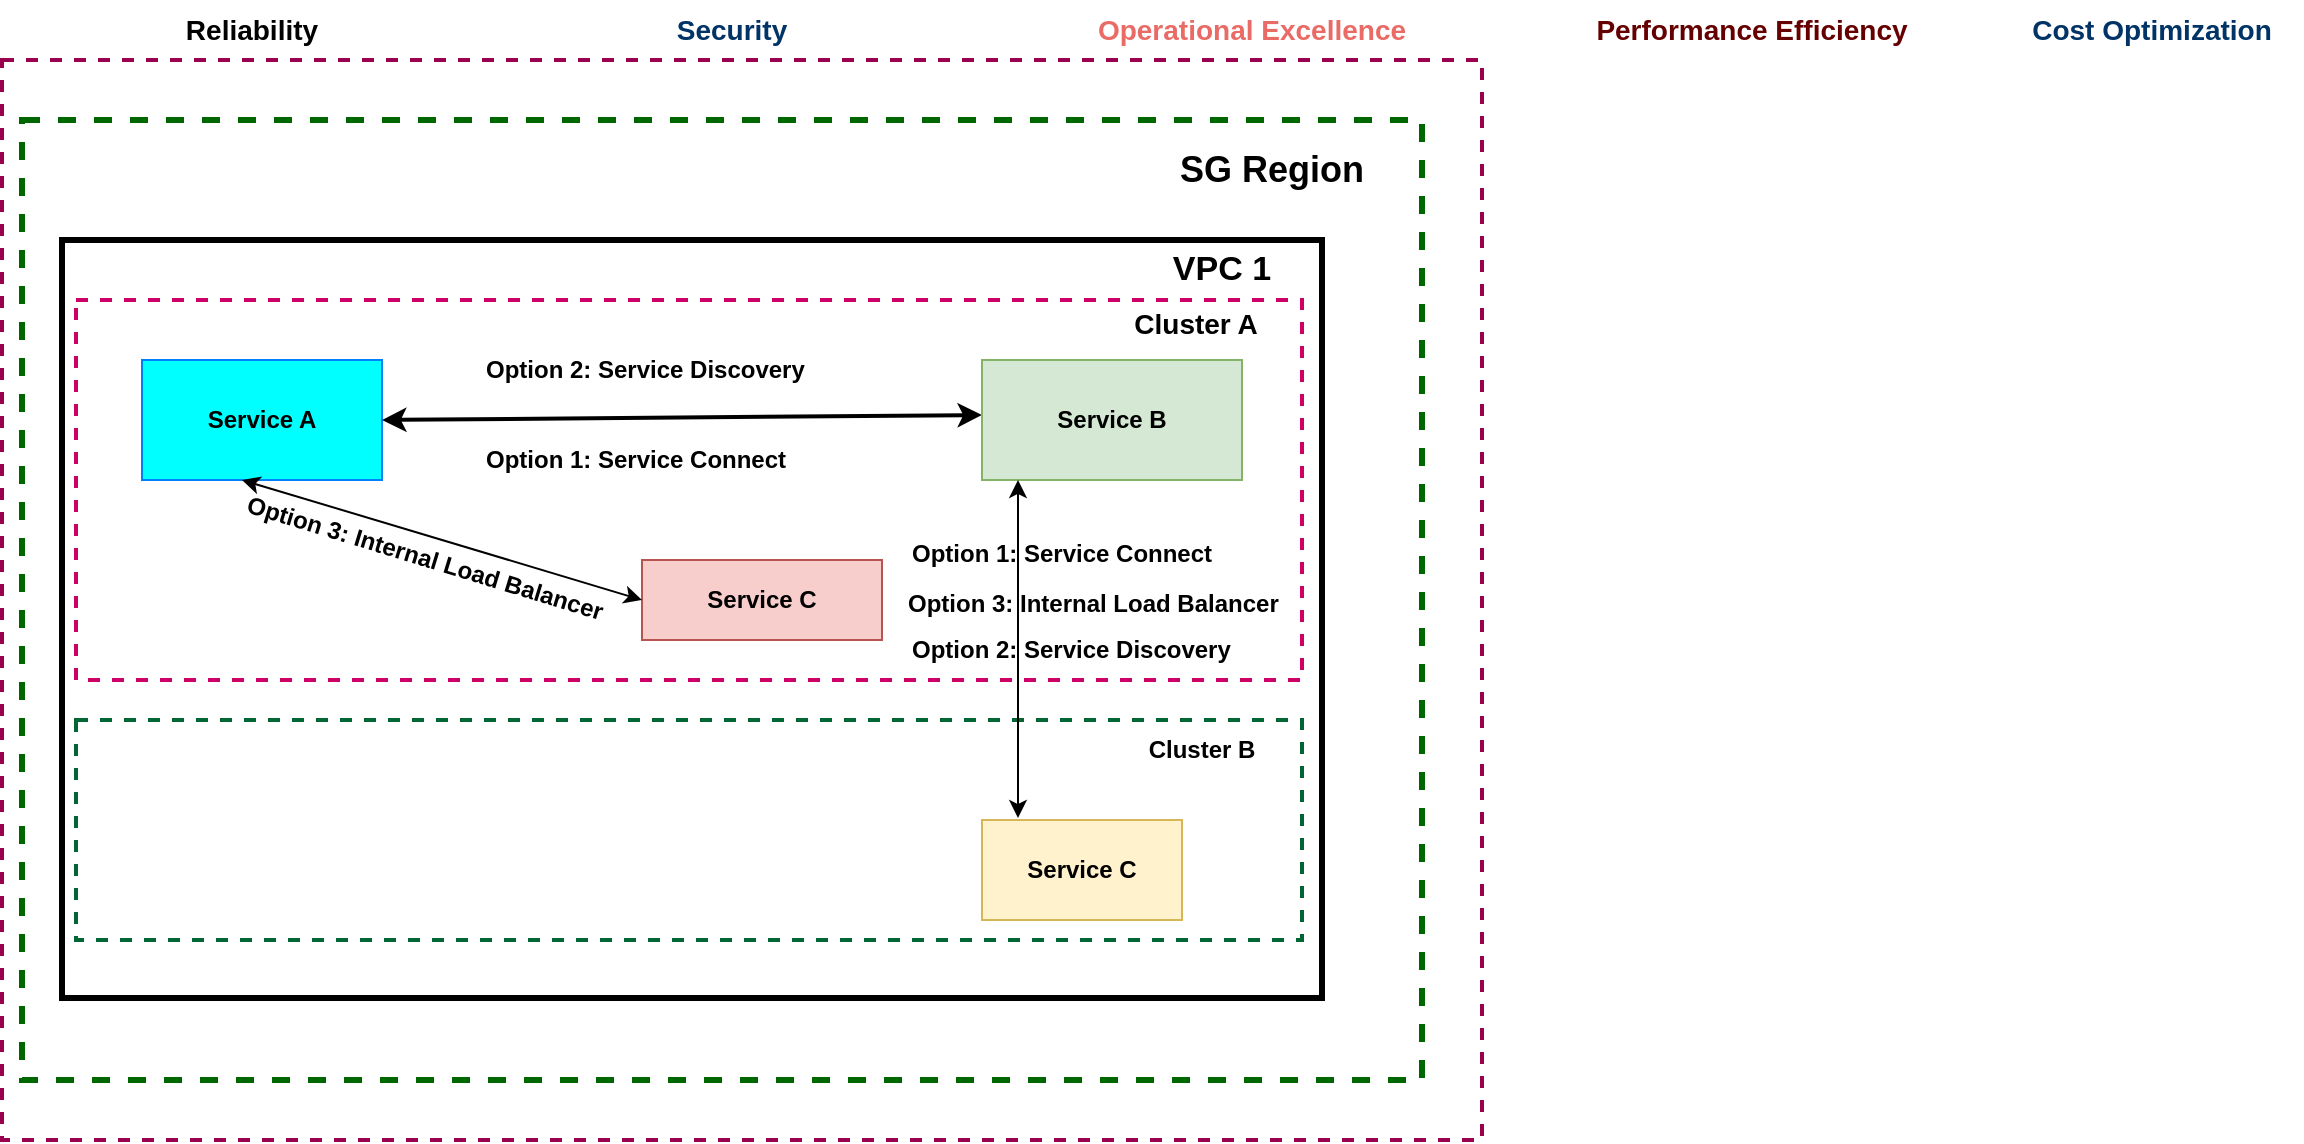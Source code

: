<mxfile version="25.0.1" pages="3">
  <diagram name="networking-service-to-service" id="qYkvBtFpzQ89aeqsrItH">
    <mxGraphModel grid="1" page="1" gridSize="10" guides="1" tooltips="1" connect="1" arrows="1" fold="1" pageScale="1" pageWidth="850" pageHeight="1100" math="0" shadow="0">
      <root>
        <mxCell id="0" />
        <mxCell id="1" parent="0" />
        <mxCell id="fto7x0Hy7j96Y4Vy-_RQ-41" value="" style="rounded=0;whiteSpace=wrap;html=1;fillColor=none;strokeColor=#99004D;strokeWidth=2;dashed=1;" vertex="1" parent="1">
          <mxGeometry x="20" y="40" width="740" height="540" as="geometry" />
        </mxCell>
        <mxCell id="fto7x0Hy7j96Y4Vy-_RQ-1" value="" style="rounded=0;whiteSpace=wrap;html=1;fillColor=none;dashed=1;strokeColor=#006600;strokeWidth=3;" vertex="1" parent="1">
          <mxGeometry x="30" y="70" width="700" height="480" as="geometry" />
        </mxCell>
        <mxCell id="fto7x0Hy7j96Y4Vy-_RQ-5" value="" style="rounded=0;whiteSpace=wrap;html=1;fillColor=none;strokeWidth=3;" vertex="1" parent="1">
          <mxGeometry x="50" y="130" width="630" height="379" as="geometry" />
        </mxCell>
        <mxCell id="atlwqtnxyUXcFht1mkIH-8" value="" style="rounded=0;whiteSpace=wrap;html=1;fillColor=none;strokeColor=#CC0066;dashed=1;strokeWidth=2;" vertex="1" parent="1">
          <mxGeometry x="57" y="160" width="613" height="190" as="geometry" />
        </mxCell>
        <mxCell id="fto7x0Hy7j96Y4Vy-_RQ-9" value="&lt;b&gt;&lt;font style=&quot;font-size: 18px;&quot;&gt;SG Region&lt;/font&gt;&lt;/b&gt;" style="text;html=1;align=center;verticalAlign=middle;whiteSpace=wrap;rounded=0;" vertex="1" parent="1">
          <mxGeometry x="590" y="80" width="130" height="30" as="geometry" />
        </mxCell>
        <mxCell id="fto7x0Hy7j96Y4Vy-_RQ-11" value="&lt;b&gt;&lt;font style=&quot;font-size: 17px;&quot;&gt;VPC 1&lt;/font&gt;&lt;/b&gt;" style="text;html=1;align=center;verticalAlign=middle;whiteSpace=wrap;rounded=0;" vertex="1" parent="1">
          <mxGeometry x="590" y="130" width="80" height="30" as="geometry" />
        </mxCell>
        <mxCell id="fto7x0Hy7j96Y4Vy-_RQ-16" value="&lt;font style=&quot;font-size: 14px;&quot;&gt;&lt;b&gt;Reliability&lt;/b&gt;&lt;/font&gt;" style="text;html=1;align=center;verticalAlign=middle;whiteSpace=wrap;rounded=0;" vertex="1" parent="1">
          <mxGeometry x="90" y="10" width="110" height="30" as="geometry" />
        </mxCell>
        <mxCell id="fto7x0Hy7j96Y4Vy-_RQ-17" value="&lt;font color=&quot;#003366&quot; style=&quot;font-size: 14px;&quot;&gt;&lt;b style=&quot;&quot;&gt;Security&lt;/b&gt;&lt;/font&gt;" style="text;html=1;align=center;verticalAlign=middle;whiteSpace=wrap;rounded=0;" vertex="1" parent="1">
          <mxGeometry x="330" y="10" width="110" height="30" as="geometry" />
        </mxCell>
        <mxCell id="fto7x0Hy7j96Y4Vy-_RQ-18" value="&lt;font color=&quot;#ea6b66&quot; style=&quot;font-size: 14px;&quot;&gt;&lt;b style=&quot;&quot;&gt;Operational Excellence&lt;/b&gt;&lt;/font&gt;" style="text;html=1;align=center;verticalAlign=middle;whiteSpace=wrap;rounded=0;" vertex="1" parent="1">
          <mxGeometry x="560" y="10" width="170" height="30" as="geometry" />
        </mxCell>
        <mxCell id="fto7x0Hy7j96Y4Vy-_RQ-19" value="&lt;font color=&quot;#660000&quot; style=&quot;font-size: 14px;&quot;&gt;&lt;b style=&quot;&quot;&gt;Performance Efficiency&lt;/b&gt;&lt;/font&gt;" style="text;html=1;align=center;verticalAlign=middle;whiteSpace=wrap;rounded=0;" vertex="1" parent="1">
          <mxGeometry x="810" y="10" width="170" height="30" as="geometry" />
        </mxCell>
        <mxCell id="fto7x0Hy7j96Y4Vy-_RQ-20" value="&lt;font color=&quot;#003366&quot; style=&quot;font-size: 14px;&quot;&gt;&lt;b style=&quot;&quot;&gt;Cost Optimization&lt;/b&gt;&lt;/font&gt;" style="text;html=1;align=center;verticalAlign=middle;whiteSpace=wrap;rounded=0;" vertex="1" parent="1">
          <mxGeometry x="1020" y="10" width="150" height="30" as="geometry" />
        </mxCell>
        <mxCell id="fto7x0Hy7j96Y4Vy-_RQ-83" value="&lt;div&gt;&lt;b style=&quot;background-color: initial;&quot;&gt;Option 3: Internal Load Balancer&lt;/b&gt;&lt;/div&gt;" style="text;html=1;align=left;verticalAlign=middle;whiteSpace=wrap;rounded=0;rotation=17;" vertex="1" parent="1">
          <mxGeometry x="136" y="272" width="210" height="40" as="geometry" />
        </mxCell>
        <mxCell id="atlwqtnxyUXcFht1mkIH-9" value="&lt;font style=&quot;font-size: 14px;&quot;&gt;&lt;b&gt;Cluster A&lt;/b&gt;&lt;/font&gt;" style="text;html=1;align=center;verticalAlign=middle;whiteSpace=wrap;rounded=0;" vertex="1" parent="1">
          <mxGeometry x="577" y="157" width="80" height="30" as="geometry" />
        </mxCell>
        <mxCell id="fto7x0Hy7j96Y4Vy-_RQ-24" value="" style="group" vertex="1" connectable="0" parent="1">
          <mxGeometry x="90" y="190" width="120" height="60" as="geometry" />
        </mxCell>
        <mxCell id="fto7x0Hy7j96Y4Vy-_RQ-21" value="" style="rounded=0;whiteSpace=wrap;html=1;strokeColor=#007FFF;fillColor=#00FFFF;" vertex="1" parent="fto7x0Hy7j96Y4Vy-_RQ-24">
          <mxGeometry width="120" height="60" as="geometry" />
        </mxCell>
        <mxCell id="fto7x0Hy7j96Y4Vy-_RQ-23" value="&lt;b&gt;Service A&lt;/b&gt;" style="text;html=1;align=center;verticalAlign=middle;whiteSpace=wrap;rounded=0;" vertex="1" parent="fto7x0Hy7j96Y4Vy-_RQ-24">
          <mxGeometry x="30" y="15" width="60" height="30" as="geometry" />
        </mxCell>
        <mxCell id="fto7x0Hy7j96Y4Vy-_RQ-82" value="" style="endArrow=classic;startArrow=classic;html=1;rounded=0;strokeWidth=2;entryX=1;entryY=0.5;entryDx=0;entryDy=0;" edge="1" parent="1" target="fto7x0Hy7j96Y4Vy-_RQ-21">
          <mxGeometry width="50" height="50" relative="1" as="geometry">
            <mxPoint x="510" y="217.5" as="sourcePoint" />
            <mxPoint x="210" y="250" as="targetPoint" />
          </mxGeometry>
        </mxCell>
        <mxCell id="atlwqtnxyUXcFht1mkIH-10" value="&lt;b&gt;Service B&lt;/b&gt;" style="text;html=1;align=center;verticalAlign=middle;whiteSpace=wrap;rounded=0;fillColor=#d5e8d4;strokeColor=#82b366;" vertex="1" parent="1">
          <mxGeometry x="510" y="190" width="130" height="60" as="geometry" />
        </mxCell>
        <mxCell id="atlwqtnxyUXcFht1mkIH-11" value="&lt;div&gt;&lt;b&gt;Option 1: Service Connect&lt;/b&gt;&lt;/div&gt;" style="text;html=1;align=left;verticalAlign=middle;whiteSpace=wrap;rounded=0;" vertex="1" parent="1">
          <mxGeometry x="260" y="225" width="180" height="30" as="geometry" />
        </mxCell>
        <mxCell id="atlwqtnxyUXcFht1mkIH-13" value="" style="rounded=0;whiteSpace=wrap;html=1;fillColor=none;strokeColor=#006633;dashed=1;strokeWidth=2;" vertex="1" parent="1">
          <mxGeometry x="57" y="370" width="613" height="110" as="geometry" />
        </mxCell>
        <mxCell id="atlwqtnxyUXcFht1mkIH-15" value="&lt;b&gt;Service C&lt;/b&gt;" style="text;html=1;align=center;verticalAlign=middle;whiteSpace=wrap;rounded=0;fillColor=#fff2cc;strokeColor=#d6b656;" vertex="1" parent="1">
          <mxGeometry x="510" y="420" width="100" height="50" as="geometry" />
        </mxCell>
        <mxCell id="atlwqtnxyUXcFht1mkIH-16" value="&lt;div&gt;&lt;b&gt;Option 2: Service Discovery&lt;/b&gt;&lt;/div&gt;" style="text;html=1;align=left;verticalAlign=middle;whiteSpace=wrap;rounded=0;" vertex="1" parent="1">
          <mxGeometry x="260" y="180" width="180" height="30" as="geometry" />
        </mxCell>
        <mxCell id="atlwqtnxyUXcFht1mkIH-17" value="&lt;b&gt;Service C&lt;/b&gt;" style="text;html=1;align=center;verticalAlign=middle;whiteSpace=wrap;rounded=0;fillColor=#f8cecc;strokeColor=#b85450;" vertex="1" parent="1">
          <mxGeometry x="340" y="290" width="120" height="40" as="geometry" />
        </mxCell>
        <mxCell id="atlwqtnxyUXcFht1mkIH-19" value="" style="endArrow=classic;startArrow=classic;html=1;rounded=0;exitX=0;exitY=0.5;exitDx=0;exitDy=0;" edge="1" parent="1" source="atlwqtnxyUXcFht1mkIH-17">
          <mxGeometry width="50" height="50" relative="1" as="geometry">
            <mxPoint x="90" y="300" as="sourcePoint" />
            <mxPoint x="140" y="250" as="targetPoint" />
          </mxGeometry>
        </mxCell>
        <mxCell id="atlwqtnxyUXcFht1mkIH-20" value="&lt;b&gt;Cluster B&lt;/b&gt;" style="text;html=1;align=center;verticalAlign=middle;whiteSpace=wrap;rounded=0;" vertex="1" parent="1">
          <mxGeometry x="590" y="370" width="60" height="30" as="geometry" />
        </mxCell>
        <mxCell id="atlwqtnxyUXcFht1mkIH-21" value="" style="endArrow=classic;startArrow=classic;html=1;rounded=0;exitX=0.1;exitY=-0.02;exitDx=0;exitDy=0;exitPerimeter=0;" edge="1" parent="1">
          <mxGeometry width="50" height="50" relative="1" as="geometry">
            <mxPoint x="528" y="419" as="sourcePoint" />
            <mxPoint x="528" y="250" as="targetPoint" />
          </mxGeometry>
        </mxCell>
        <mxCell id="atlwqtnxyUXcFht1mkIH-22" value="&lt;div&gt;&lt;b&gt;Option 3: Internal Load Balancer&lt;/b&gt;&lt;/div&gt;" style="text;html=1;align=left;verticalAlign=middle;whiteSpace=wrap;rounded=0;" vertex="1" parent="1">
          <mxGeometry x="471" y="297" width="210" height="30" as="geometry" />
        </mxCell>
        <mxCell id="atlwqtnxyUXcFht1mkIH-23" value="&lt;div&gt;&lt;b&gt;Option 1: Service Connect&lt;/b&gt;&lt;/div&gt;" style="text;html=1;align=left;verticalAlign=middle;whiteSpace=wrap;rounded=0;" vertex="1" parent="1">
          <mxGeometry x="473" y="271.5" width="180" height="30" as="geometry" />
        </mxCell>
        <mxCell id="atlwqtnxyUXcFht1mkIH-24" value="&lt;div&gt;&lt;b&gt;Option 2: Service Discovery&lt;/b&gt;&lt;/div&gt;" style="text;html=1;align=left;verticalAlign=middle;whiteSpace=wrap;rounded=0;" vertex="1" parent="1">
          <mxGeometry x="473" y="320" width="180" height="30" as="geometry" />
        </mxCell>
      </root>
    </mxGraphModel>
  </diagram>
  <diagram name="networking-share-service" id="-eJ1XcviApavT7KI4nOc">
    <mxGraphModel dx="1434" dy="780" grid="1" gridSize="10" guides="1" tooltips="1" connect="1" arrows="1" fold="1" page="1" pageScale="1" pageWidth="850" pageHeight="1100" math="0" shadow="0">
      <root>
        <mxCell id="q4AEVMT1aJVGaG9UQK5k-0" />
        <mxCell id="q4AEVMT1aJVGaG9UQK5k-1" parent="q4AEVMT1aJVGaG9UQK5k-0" />
        <mxCell id="q4AEVMT1aJVGaG9UQK5k-2" value="" style="rounded=0;whiteSpace=wrap;html=1;fillColor=none;strokeColor=#99004D;strokeWidth=2;dashed=1;" vertex="1" parent="q4AEVMT1aJVGaG9UQK5k-1">
          <mxGeometry x="20" y="40" width="1300" height="540" as="geometry" />
        </mxCell>
        <mxCell id="q4AEVMT1aJVGaG9UQK5k-3" value="" style="rounded=0;whiteSpace=wrap;html=1;fillColor=none;dashed=1;strokeColor=#006600;strokeWidth=3;" vertex="1" parent="q4AEVMT1aJVGaG9UQK5k-1">
          <mxGeometry x="30" y="70" width="700" height="480" as="geometry" />
        </mxCell>
        <mxCell id="q4AEVMT1aJVGaG9UQK5k-4" value="" style="rounded=0;whiteSpace=wrap;html=1;fillColor=none;dashed=1;strokeColor=#660046;strokeWidth=3;" vertex="1" parent="q4AEVMT1aJVGaG9UQK5k-1">
          <mxGeometry x="890" y="70" width="330" height="260" as="geometry" />
        </mxCell>
        <mxCell id="q4AEVMT1aJVGaG9UQK5k-6" value="" style="rounded=0;whiteSpace=wrap;html=1;fillColor=none;strokeWidth=3;" vertex="1" parent="q4AEVMT1aJVGaG9UQK5k-1">
          <mxGeometry x="50" y="209" width="200" height="171" as="geometry" />
        </mxCell>
        <mxCell id="q4AEVMT1aJVGaG9UQK5k-7" value="" style="rounded=0;whiteSpace=wrap;html=1;fillColor=none;strokeWidth=3;" vertex="1" parent="q4AEVMT1aJVGaG9UQK5k-1">
          <mxGeometry x="425" y="209" width="230" height="151" as="geometry" />
        </mxCell>
        <mxCell id="q4AEVMT1aJVGaG9UQK5k-8" value="" style="rounded=0;whiteSpace=wrap;html=1;fillColor=none;strokeWidth=3;" vertex="1" parent="q4AEVMT1aJVGaG9UQK5k-1">
          <mxGeometry x="960" y="130" width="200" height="170" as="geometry" />
        </mxCell>
        <mxCell id="q4AEVMT1aJVGaG9UQK5k-9" value="&lt;b&gt;SG Region&lt;/b&gt;" style="text;html=1;align=center;verticalAlign=middle;whiteSpace=wrap;rounded=0;" vertex="1" parent="q4AEVMT1aJVGaG9UQK5k-1">
          <mxGeometry x="630" y="80" width="80" height="30" as="geometry" />
        </mxCell>
        <mxCell id="q4AEVMT1aJVGaG9UQK5k-10" value="&lt;b&gt;Tokyo Region&lt;/b&gt;" style="text;html=1;align=center;verticalAlign=middle;whiteSpace=wrap;rounded=0;" vertex="1" parent="q4AEVMT1aJVGaG9UQK5k-1">
          <mxGeometry x="1120" y="80" width="90" height="30" as="geometry" />
        </mxCell>
        <mxCell id="q4AEVMT1aJVGaG9UQK5k-11" value="&lt;b&gt;VPC 1&lt;/b&gt;" style="text;html=1;align=center;verticalAlign=middle;whiteSpace=wrap;rounded=0;" vertex="1" parent="q4AEVMT1aJVGaG9UQK5k-1">
          <mxGeometry x="180" y="209" width="80" height="30" as="geometry" />
        </mxCell>
        <mxCell id="q4AEVMT1aJVGaG9UQK5k-12" value="&lt;b&gt;VPC 2&lt;/b&gt;" style="text;html=1;align=center;verticalAlign=middle;whiteSpace=wrap;rounded=0;" vertex="1" parent="q4AEVMT1aJVGaG9UQK5k-1">
          <mxGeometry x="570" y="209" width="80" height="30" as="geometry" />
        </mxCell>
        <mxCell id="q4AEVMT1aJVGaG9UQK5k-13" value="&lt;b&gt;VPC 3&lt;/b&gt;" style="text;html=1;align=center;verticalAlign=middle;whiteSpace=wrap;rounded=0;" vertex="1" parent="q4AEVMT1aJVGaG9UQK5k-1">
          <mxGeometry x="1100" y="130" width="60" height="30" as="geometry" />
        </mxCell>
        <mxCell id="q4AEVMT1aJVGaG9UQK5k-14" value="&lt;font style=&quot;font-size: 14px;&quot;&gt;&lt;b&gt;Reliability&lt;/b&gt;&lt;/font&gt;" style="text;html=1;align=center;verticalAlign=middle;whiteSpace=wrap;rounded=0;" vertex="1" parent="q4AEVMT1aJVGaG9UQK5k-1">
          <mxGeometry x="90" y="10" width="110" height="30" as="geometry" />
        </mxCell>
        <mxCell id="q4AEVMT1aJVGaG9UQK5k-15" value="&lt;font color=&quot;#003366&quot; style=&quot;font-size: 14px;&quot;&gt;&lt;b style=&quot;&quot;&gt;Security&lt;/b&gt;&lt;/font&gt;" style="text;html=1;align=center;verticalAlign=middle;whiteSpace=wrap;rounded=0;" vertex="1" parent="q4AEVMT1aJVGaG9UQK5k-1">
          <mxGeometry x="330" y="10" width="110" height="30" as="geometry" />
        </mxCell>
        <mxCell id="q4AEVMT1aJVGaG9UQK5k-16" value="&lt;font color=&quot;#ea6b66&quot; style=&quot;font-size: 14px;&quot;&gt;&lt;b style=&quot;&quot;&gt;Operational Excellence&lt;/b&gt;&lt;/font&gt;" style="text;html=1;align=center;verticalAlign=middle;whiteSpace=wrap;rounded=0;" vertex="1" parent="q4AEVMT1aJVGaG9UQK5k-1">
          <mxGeometry x="560" y="10" width="170" height="30" as="geometry" />
        </mxCell>
        <mxCell id="q4AEVMT1aJVGaG9UQK5k-17" value="&lt;font color=&quot;#660000&quot; style=&quot;font-size: 14px;&quot;&gt;&lt;b style=&quot;&quot;&gt;Performance Efficiency&lt;/b&gt;&lt;/font&gt;" style="text;html=1;align=center;verticalAlign=middle;whiteSpace=wrap;rounded=0;" vertex="1" parent="q4AEVMT1aJVGaG9UQK5k-1">
          <mxGeometry x="810" y="10" width="170" height="30" as="geometry" />
        </mxCell>
        <mxCell id="q4AEVMT1aJVGaG9UQK5k-18" value="&lt;font color=&quot;#003366&quot; style=&quot;font-size: 14px;&quot;&gt;&lt;b style=&quot;&quot;&gt;Cost Optimization&lt;/b&gt;&lt;/font&gt;" style="text;html=1;align=center;verticalAlign=middle;whiteSpace=wrap;rounded=0;" vertex="1" parent="q4AEVMT1aJVGaG9UQK5k-1">
          <mxGeometry x="1020" y="10" width="150" height="30" as="geometry" />
        </mxCell>
        <mxCell id="q4AEVMT1aJVGaG9UQK5k-19" value="" style="group" vertex="1" connectable="0" parent="q4AEVMT1aJVGaG9UQK5k-1">
          <mxGeometry x="80" y="260" width="120" height="60" as="geometry" />
        </mxCell>
        <mxCell id="q4AEVMT1aJVGaG9UQK5k-20" value="" style="rounded=0;whiteSpace=wrap;html=1;strokeColor=#007FFF;fillColor=#00FFFF;" vertex="1" parent="q4AEVMT1aJVGaG9UQK5k-19">
          <mxGeometry width="120" height="60" as="geometry" />
        </mxCell>
        <mxCell id="q4AEVMT1aJVGaG9UQK5k-21" value="&lt;b&gt;Service A&lt;/b&gt;" style="text;html=1;align=center;verticalAlign=middle;whiteSpace=wrap;rounded=0;" vertex="1" parent="q4AEVMT1aJVGaG9UQK5k-19">
          <mxGeometry x="30" y="15" width="60" height="30" as="geometry" />
        </mxCell>
        <mxCell id="q4AEVMT1aJVGaG9UQK5k-25" value="" style="group" vertex="1" connectable="0" parent="q4AEVMT1aJVGaG9UQK5k-1">
          <mxGeometry x="520" y="260" width="120" height="60" as="geometry" />
        </mxCell>
        <mxCell id="q4AEVMT1aJVGaG9UQK5k-26" value="" style="rounded=0;whiteSpace=wrap;html=1;strokeColor=#007FFF;fillColor=#FF66B3;" vertex="1" parent="q4AEVMT1aJVGaG9UQK5k-25">
          <mxGeometry width="120" height="60" as="geometry" />
        </mxCell>
        <mxCell id="q4AEVMT1aJVGaG9UQK5k-27" value="&lt;b&gt;Service C&lt;/b&gt;" style="text;html=1;align=center;verticalAlign=middle;whiteSpace=wrap;rounded=0;" vertex="1" parent="q4AEVMT1aJVGaG9UQK5k-25">
          <mxGeometry x="30" y="15" width="60" height="30" as="geometry" />
        </mxCell>
        <mxCell id="q4AEVMT1aJVGaG9UQK5k-31" value="" style="group" vertex="1" connectable="0" parent="q4AEVMT1aJVGaG9UQK5k-1">
          <mxGeometry x="1000" y="200" width="120" height="60" as="geometry" />
        </mxCell>
        <mxCell id="q4AEVMT1aJVGaG9UQK5k-32" value="" style="rounded=0;whiteSpace=wrap;html=1;strokeColor=#007FFF;fillColor=#67AB9F;" vertex="1" parent="q4AEVMT1aJVGaG9UQK5k-31">
          <mxGeometry width="120" height="60" as="geometry" />
        </mxCell>
        <mxCell id="q4AEVMT1aJVGaG9UQK5k-33" value="&lt;b&gt;Service E&lt;/b&gt;" style="text;html=1;align=center;verticalAlign=middle;whiteSpace=wrap;rounded=0;" vertex="1" parent="q4AEVMT1aJVGaG9UQK5k-31">
          <mxGeometry x="30" y="15" width="60" height="30" as="geometry" />
        </mxCell>
        <mxCell id="q4AEVMT1aJVGaG9UQK5k-34" value="" style="rounded=0;whiteSpace=wrap;html=1;fillColor=none;strokeColor=#007FFF;strokeWidth=2;dashed=1;" vertex="1" parent="q4AEVMT1aJVGaG9UQK5k-1">
          <mxGeometry x="890" y="365" width="340" height="195" as="geometry" />
        </mxCell>
        <mxCell id="q4AEVMT1aJVGaG9UQK5k-35" value="&lt;b&gt;Global service&lt;/b&gt;" style="text;html=1;align=center;verticalAlign=middle;whiteSpace=wrap;rounded=0;" vertex="1" parent="q4AEVMT1aJVGaG9UQK5k-1">
          <mxGeometry x="1140" y="365" width="90" height="30" as="geometry" />
        </mxCell>
        <mxCell id="q4AEVMT1aJVGaG9UQK5k-36" value="" style="group" vertex="1" connectable="0" parent="q4AEVMT1aJVGaG9UQK5k-1">
          <mxGeometry x="900" y="395" width="120" height="45" as="geometry" />
        </mxCell>
        <mxCell id="q4AEVMT1aJVGaG9UQK5k-37" value="" style="rounded=0;whiteSpace=wrap;html=1;fillColor=#d5e8d4;strokeColor=none;" vertex="1" parent="q4AEVMT1aJVGaG9UQK5k-36">
          <mxGeometry width="120" height="45" as="geometry" />
        </mxCell>
        <mxCell id="q4AEVMT1aJVGaG9UQK5k-38" value="&lt;b&gt;IAM&lt;/b&gt;" style="text;html=1;align=center;verticalAlign=middle;whiteSpace=wrap;rounded=0;" vertex="1" parent="q4AEVMT1aJVGaG9UQK5k-36">
          <mxGeometry x="40.652" y="7.5" width="28.696" height="30" as="geometry" />
        </mxCell>
        <mxCell id="q4AEVMT1aJVGaG9UQK5k-39" value="" style="group" vertex="1" connectable="0" parent="q4AEVMT1aJVGaG9UQK5k-1">
          <mxGeometry x="902" y="447" width="119" height="45" as="geometry" />
        </mxCell>
        <mxCell id="q4AEVMT1aJVGaG9UQK5k-40" value="" style="rounded=0;whiteSpace=wrap;html=1;fillColor=#d5e8d4;strokeColor=none;" vertex="1" parent="q4AEVMT1aJVGaG9UQK5k-39">
          <mxGeometry width="119" height="45" as="geometry" />
        </mxCell>
        <mxCell id="q4AEVMT1aJVGaG9UQK5k-41" value="&lt;b&gt;CloudFront&lt;/b&gt;" style="text;html=1;align=center;verticalAlign=middle;whiteSpace=wrap;rounded=0;" vertex="1" parent="q4AEVMT1aJVGaG9UQK5k-39">
          <mxGeometry x="43.978" y="7.5" width="38.804" height="30" as="geometry" />
        </mxCell>
        <mxCell id="q4AEVMT1aJVGaG9UQK5k-42" value="" style="group" vertex="1" connectable="0" parent="q4AEVMT1aJVGaG9UQK5k-1">
          <mxGeometry x="903" y="500" width="118" height="45" as="geometry" />
        </mxCell>
        <mxCell id="q4AEVMT1aJVGaG9UQK5k-43" value="" style="rounded=0;whiteSpace=wrap;html=1;fillColor=#d5e8d4;strokeColor=none;" vertex="1" parent="q4AEVMT1aJVGaG9UQK5k-42">
          <mxGeometry width="118.0" height="45" as="geometry" />
        </mxCell>
        <mxCell id="q4AEVMT1aJVGaG9UQK5k-44" value="&lt;b&gt;Route53&lt;/b&gt;" style="text;html=1;align=center;verticalAlign=middle;whiteSpace=wrap;rounded=0;" vertex="1" parent="q4AEVMT1aJVGaG9UQK5k-42">
          <mxGeometry x="43.609" y="7.5" width="30.783" height="30" as="geometry" />
        </mxCell>
        <mxCell id="q4AEVMT1aJVGaG9UQK5k-45" value="" style="group" vertex="1" connectable="0" parent="q4AEVMT1aJVGaG9UQK5k-1">
          <mxGeometry x="1080" y="395" width="140" height="45" as="geometry" />
        </mxCell>
        <mxCell id="q4AEVMT1aJVGaG9UQK5k-46" value="" style="rounded=0;whiteSpace=wrap;html=1;fillColor=#d5e8d4;strokeColor=none;" vertex="1" parent="q4AEVMT1aJVGaG9UQK5k-45">
          <mxGeometry width="140" height="45" as="geometry" />
        </mxCell>
        <mxCell id="q4AEVMT1aJVGaG9UQK5k-47" value="&lt;b&gt;AWS Organization&lt;/b&gt;" style="text;html=1;align=center;verticalAlign=middle;whiteSpace=wrap;rounded=0;" vertex="1" parent="q4AEVMT1aJVGaG9UQK5k-45">
          <mxGeometry x="-0.667" y="7.5" width="140" height="30" as="geometry" />
        </mxCell>
        <mxCell id="q4AEVMT1aJVGaG9UQK5k-48" value="" style="group" vertex="1" connectable="0" parent="q4AEVMT1aJVGaG9UQK5k-1">
          <mxGeometry x="1080" y="453" width="141" height="45" as="geometry" />
        </mxCell>
        <mxCell id="q4AEVMT1aJVGaG9UQK5k-49" value="" style="rounded=0;whiteSpace=wrap;html=1;fillColor=#d5e8d4;strokeColor=none;" vertex="1" parent="q4AEVMT1aJVGaG9UQK5k-48">
          <mxGeometry width="141" height="45" as="geometry" />
        </mxCell>
        <mxCell id="q4AEVMT1aJVGaG9UQK5k-50" value="&lt;b&gt;AWS Artifact&lt;/b&gt;" style="text;html=1;align=center;verticalAlign=middle;whiteSpace=wrap;rounded=0;" vertex="1" parent="q4AEVMT1aJVGaG9UQK5k-48">
          <mxGeometry x="10" y="7.5" width="120" height="30" as="geometry" />
        </mxCell>
        <mxCell id="q4AEVMT1aJVGaG9UQK5k-51" value="" style="rounded=0;whiteSpace=wrap;html=1;fillColor=none;strokeColor=#3399FF;dashed=1;strokeWidth=2;" vertex="1" parent="q4AEVMT1aJVGaG9UQK5k-1">
          <mxGeometry x="60" y="80" width="250" height="50" as="geometry" />
        </mxCell>
        <mxCell id="q4AEVMT1aJVGaG9UQK5k-52" value="" style="group" vertex="1" connectable="0" parent="q4AEVMT1aJVGaG9UQK5k-1">
          <mxGeometry x="70" y="110" width="100" height="30" as="geometry" />
        </mxCell>
        <mxCell id="q4AEVMT1aJVGaG9UQK5k-53" value="" style="rounded=0;whiteSpace=wrap;html=1;strokeColor=none;fillColor=#999999;" vertex="1" parent="q4AEVMT1aJVGaG9UQK5k-52">
          <mxGeometry y="-20" width="100" height="30" as="geometry" />
        </mxCell>
        <mxCell id="q4AEVMT1aJVGaG9UQK5k-54" value="&lt;b&gt;S3&lt;/b&gt;" style="text;html=1;align=center;verticalAlign=middle;whiteSpace=wrap;rounded=0;" vertex="1" parent="q4AEVMT1aJVGaG9UQK5k-52">
          <mxGeometry x="20" y="-13" width="60" height="18" as="geometry" />
        </mxCell>
        <mxCell id="q4AEVMT1aJVGaG9UQK5k-55" value="" style="group" vertex="1" connectable="0" parent="q4AEVMT1aJVGaG9UQK5k-1">
          <mxGeometry x="500" y="80" width="100" height="55" as="geometry" />
        </mxCell>
        <mxCell id="q4AEVMT1aJVGaG9UQK5k-56" value="" style="rounded=0;whiteSpace=wrap;html=1;fillColor=#dae8fc;strokeColor=#6c8ebf;" vertex="1" parent="q4AEVMT1aJVGaG9UQK5k-55">
          <mxGeometry width="100" height="55" as="geometry" />
        </mxCell>
        <mxCell id="q4AEVMT1aJVGaG9UQK5k-57" value="&lt;b&gt;Router&lt;/b&gt;" style="text;html=1;align=center;verticalAlign=middle;whiteSpace=wrap;rounded=0;fillColor=none;strokeColor=none;" vertex="1" parent="q4AEVMT1aJVGaG9UQK5k-55">
          <mxGeometry x="25" y="13.75" width="50" height="27.5" as="geometry" />
        </mxCell>
        <mxCell id="q4AEVMT1aJVGaG9UQK5k-58" value="" style="endArrow=classic;html=1;rounded=0;entryX=1;entryY=0.25;entryDx=0;entryDy=0;" edge="1" parent="q4AEVMT1aJVGaG9UQK5k-55" target="q4AEVMT1aJVGaG9UQK5k-51">
          <mxGeometry width="50" height="50" relative="1" as="geometry">
            <mxPoint y="80" as="sourcePoint" />
            <mxPoint x="50" y="30" as="targetPoint" />
          </mxGeometry>
        </mxCell>
        <mxCell id="q4AEVMT1aJVGaG9UQK5k-59" value="" style="endArrow=classic;html=1;rounded=0;entryX=1;entryY=0.5;entryDx=0;entryDy=0;" edge="1" parent="q4AEVMT1aJVGaG9UQK5k-55" target="q4AEVMT1aJVGaG9UQK5k-70">
          <mxGeometry width="50" height="50" relative="1" as="geometry">
            <mxPoint y="80" as="sourcePoint" />
            <mxPoint x="50" y="30" as="targetPoint" />
          </mxGeometry>
        </mxCell>
        <mxCell id="q4AEVMT1aJVGaG9UQK5k-60" value="" style="group" vertex="1" connectable="0" parent="q4AEVMT1aJVGaG9UQK5k-1">
          <mxGeometry x="500" y="145" width="100" height="55" as="geometry" />
        </mxCell>
        <mxCell id="q4AEVMT1aJVGaG9UQK5k-61" value="" style="rounded=0;whiteSpace=wrap;html=1;fillColor=#e1d5e7;strokeColor=#9673a6;" vertex="1" parent="q4AEVMT1aJVGaG9UQK5k-60">
          <mxGeometry width="100" height="55" as="geometry" />
        </mxCell>
        <mxCell id="q4AEVMT1aJVGaG9UQK5k-62" value="&lt;b&gt;VPC Endpoint&lt;/b&gt;" style="text;html=1;align=center;verticalAlign=middle;whiteSpace=wrap;rounded=0;fillColor=none;strokeColor=none;" vertex="1" parent="q4AEVMT1aJVGaG9UQK5k-60">
          <mxGeometry x="25" y="13.75" width="55" height="27.5" as="geometry" />
        </mxCell>
        <mxCell id="q4AEVMT1aJVGaG9UQK5k-63" value="" style="shape=flexArrow;endArrow=classic;startArrow=classic;html=1;rounded=0;fillColor=#0000CC;strokeColor=none;startWidth=32;startSize=5;strokeWidth=12;" edge="1" parent="q4AEVMT1aJVGaG9UQK5k-1">
          <mxGeometry width="100" height="100" relative="1" as="geometry">
            <mxPoint x="247" y="284" as="sourcePoint" />
            <mxPoint x="425" y="284" as="targetPoint" />
          </mxGeometry>
        </mxCell>
        <mxCell id="q4AEVMT1aJVGaG9UQK5k-64" value="&lt;b&gt;VPC Peering&lt;/b&gt;" style="text;html=1;align=center;verticalAlign=middle;whiteSpace=wrap;rounded=0;" vertex="1" parent="q4AEVMT1aJVGaG9UQK5k-1">
          <mxGeometry x="280" y="310" width="120" height="30" as="geometry" />
        </mxCell>
        <mxCell id="q4AEVMT1aJVGaG9UQK5k-67" value="" style="rounded=0;whiteSpace=wrap;html=1;strokeColor=none;fillColor=#F8CECC;" vertex="1" parent="q4AEVMT1aJVGaG9UQK5k-1">
          <mxGeometry x="190" y="91" width="100" height="30" as="geometry" />
        </mxCell>
        <mxCell id="q4AEVMT1aJVGaG9UQK5k-68" value="" style="group" vertex="1" connectable="0" parent="q4AEVMT1aJVGaG9UQK5k-1">
          <mxGeometry x="190" y="89" width="100" height="25" as="geometry" />
        </mxCell>
        <mxCell id="q4AEVMT1aJVGaG9UQK5k-69" value="DynamoDB" style="text;html=1;align=center;verticalAlign=middle;whiteSpace=wrap;rounded=0;" vertex="1" parent="q4AEVMT1aJVGaG9UQK5k-68">
          <mxGeometry x="20" y="9.688" width="60" height="8.75" as="geometry" />
        </mxCell>
        <mxCell id="q4AEVMT1aJVGaG9UQK5k-70" value="" style="rounded=0;whiteSpace=wrap;html=1;fillColor=none;strokeColor=#FF99CC;dashed=1;" vertex="1" parent="q4AEVMT1aJVGaG9UQK5k-1">
          <mxGeometry x="60" y="135" width="250" height="60" as="geometry" />
        </mxCell>
        <mxCell id="q4AEVMT1aJVGaG9UQK5k-71" value="SNS" style="text;html=1;align=center;verticalAlign=middle;whiteSpace=wrap;rounded=0;fillColor=#CCFFFF;" vertex="1" parent="q4AEVMT1aJVGaG9UQK5k-1">
          <mxGeometry x="80" y="150" width="60" height="30" as="geometry" />
        </mxCell>
        <mxCell id="q4AEVMT1aJVGaG9UQK5k-72" value="SQS" style="text;html=1;align=center;verticalAlign=middle;whiteSpace=wrap;rounded=0;fillColor=#CCFFFF;" vertex="1" parent="q4AEVMT1aJVGaG9UQK5k-1">
          <mxGeometry x="180" y="150" width="60" height="30" as="geometry" />
        </mxCell>
        <mxCell id="q4AEVMT1aJVGaG9UQK5k-73" value="Interface" style="text;html=1;align=center;verticalAlign=middle;whiteSpace=wrap;rounded=0;" vertex="1" parent="q4AEVMT1aJVGaG9UQK5k-1">
          <mxGeometry x="365" y="170" width="60" height="30" as="geometry" />
        </mxCell>
        <mxCell id="q4AEVMT1aJVGaG9UQK5k-74" value="Gateway" style="text;html=1;align=center;verticalAlign=middle;whiteSpace=wrap;rounded=0;" vertex="1" parent="q4AEVMT1aJVGaG9UQK5k-1">
          <mxGeometry x="330" y="114" width="60" height="30" as="geometry" />
        </mxCell>
      </root>
    </mxGraphModel>
  </diagram>
  <diagram name="Copy of networking-share-service" id="15Va6q6CiawucXaMeA_9">
    <mxGraphModel dx="1434" dy="780" grid="1" gridSize="10" guides="1" tooltips="1" connect="1" arrows="1" fold="1" page="1" pageScale="1" pageWidth="850" pageHeight="1100" math="0" shadow="0">
      <root>
        <mxCell id="uGGIfiHAPS6wDzHJEv5e-0" />
        <mxCell id="uGGIfiHAPS6wDzHJEv5e-1" parent="uGGIfiHAPS6wDzHJEv5e-0" />
        <mxCell id="uGGIfiHAPS6wDzHJEv5e-2" value="" style="rounded=0;whiteSpace=wrap;html=1;fillColor=none;strokeColor=#99004D;strokeWidth=2;dashed=1;" vertex="1" parent="uGGIfiHAPS6wDzHJEv5e-1">
          <mxGeometry x="20" y="40" width="1110" height="540" as="geometry" />
        </mxCell>
        <mxCell id="uGGIfiHAPS6wDzHJEv5e-3" value="" style="rounded=0;whiteSpace=wrap;html=1;fillColor=none;dashed=1;strokeColor=#006600;strokeWidth=3;" vertex="1" parent="uGGIfiHAPS6wDzHJEv5e-1">
          <mxGeometry x="30" y="70" width="700" height="480" as="geometry" />
        </mxCell>
        <mxCell id="uGGIfiHAPS6wDzHJEv5e-5" value="" style="rounded=0;whiteSpace=wrap;html=1;fillColor=none;strokeWidth=3;" vertex="1" parent="uGGIfiHAPS6wDzHJEv5e-1">
          <mxGeometry x="50" y="209" width="240" height="171" as="geometry" />
        </mxCell>
        <mxCell id="uGGIfiHAPS6wDzHJEv5e-6" value="" style="rounded=0;whiteSpace=wrap;html=1;fillColor=none;strokeWidth=3;" vertex="1" parent="uGGIfiHAPS6wDzHJEv5e-1">
          <mxGeometry x="425" y="209" width="275" height="171" as="geometry" />
        </mxCell>
        <mxCell id="uGGIfiHAPS6wDzHJEv5e-8" value="&lt;b&gt;SG Region&lt;/b&gt;" style="text;html=1;align=center;verticalAlign=middle;whiteSpace=wrap;rounded=0;" vertex="1" parent="uGGIfiHAPS6wDzHJEv5e-1">
          <mxGeometry x="630" y="80" width="80" height="30" as="geometry" />
        </mxCell>
        <mxCell id="uGGIfiHAPS6wDzHJEv5e-10" value="&lt;b&gt;VPC 1&lt;/b&gt;" style="text;html=1;align=center;verticalAlign=middle;whiteSpace=wrap;rounded=0;" vertex="1" parent="uGGIfiHAPS6wDzHJEv5e-1">
          <mxGeometry x="210" y="209" width="80" height="30" as="geometry" />
        </mxCell>
        <mxCell id="uGGIfiHAPS6wDzHJEv5e-11" value="&lt;b&gt;VPC 2&lt;/b&gt;" style="text;html=1;align=center;verticalAlign=middle;whiteSpace=wrap;rounded=0;" vertex="1" parent="uGGIfiHAPS6wDzHJEv5e-1">
          <mxGeometry x="620" y="209" width="80" height="30" as="geometry" />
        </mxCell>
        <mxCell id="uGGIfiHAPS6wDzHJEv5e-13" value="&lt;font style=&quot;font-size: 14px;&quot;&gt;&lt;b&gt;Reliability&lt;/b&gt;&lt;/font&gt;" style="text;html=1;align=center;verticalAlign=middle;whiteSpace=wrap;rounded=0;" vertex="1" parent="uGGIfiHAPS6wDzHJEv5e-1">
          <mxGeometry x="90" y="10" width="110" height="30" as="geometry" />
        </mxCell>
        <mxCell id="uGGIfiHAPS6wDzHJEv5e-14" value="&lt;font color=&quot;#003366&quot; style=&quot;font-size: 14px;&quot;&gt;&lt;b style=&quot;&quot;&gt;Security&lt;/b&gt;&lt;/font&gt;" style="text;html=1;align=center;verticalAlign=middle;whiteSpace=wrap;rounded=0;" vertex="1" parent="uGGIfiHAPS6wDzHJEv5e-1">
          <mxGeometry x="330" y="10" width="110" height="30" as="geometry" />
        </mxCell>
        <mxCell id="uGGIfiHAPS6wDzHJEv5e-15" value="&lt;font color=&quot;#ea6b66&quot; style=&quot;font-size: 14px;&quot;&gt;&lt;b style=&quot;&quot;&gt;Operational Excellence&lt;/b&gt;&lt;/font&gt;" style="text;html=1;align=center;verticalAlign=middle;whiteSpace=wrap;rounded=0;" vertex="1" parent="uGGIfiHAPS6wDzHJEv5e-1">
          <mxGeometry x="560" y="10" width="170" height="30" as="geometry" />
        </mxCell>
        <mxCell id="uGGIfiHAPS6wDzHJEv5e-16" value="&lt;font color=&quot;#660000&quot; style=&quot;font-size: 14px;&quot;&gt;&lt;b style=&quot;&quot;&gt;Performance Efficiency&lt;/b&gt;&lt;/font&gt;" style="text;html=1;align=center;verticalAlign=middle;whiteSpace=wrap;rounded=0;" vertex="1" parent="uGGIfiHAPS6wDzHJEv5e-1">
          <mxGeometry x="810" y="10" width="170" height="30" as="geometry" />
        </mxCell>
        <mxCell id="uGGIfiHAPS6wDzHJEv5e-17" value="&lt;font color=&quot;#003366&quot; style=&quot;font-size: 14px;&quot;&gt;&lt;b style=&quot;&quot;&gt;Cost Optimization&lt;/b&gt;&lt;/font&gt;" style="text;html=1;align=center;verticalAlign=middle;whiteSpace=wrap;rounded=0;" vertex="1" parent="uGGIfiHAPS6wDzHJEv5e-1">
          <mxGeometry x="1020" y="10" width="150" height="30" as="geometry" />
        </mxCell>
        <mxCell id="uGGIfiHAPS6wDzHJEv5e-18" value="" style="group" vertex="1" connectable="0" parent="uGGIfiHAPS6wDzHJEv5e-1">
          <mxGeometry x="60" y="265" width="120" height="60" as="geometry" />
        </mxCell>
        <mxCell id="uGGIfiHAPS6wDzHJEv5e-19" value="" style="rounded=0;whiteSpace=wrap;html=1;strokeColor=#007FFF;fillColor=#00FFFF;" vertex="1" parent="uGGIfiHAPS6wDzHJEv5e-18">
          <mxGeometry width="120" height="60" as="geometry" />
        </mxCell>
        <mxCell id="uGGIfiHAPS6wDzHJEv5e-20" value="&lt;b&gt;Service A&lt;/b&gt;" style="text;html=1;align=center;verticalAlign=middle;whiteSpace=wrap;rounded=0;" vertex="1" parent="uGGIfiHAPS6wDzHJEv5e-18">
          <mxGeometry x="30" y="15" width="60" height="30" as="geometry" />
        </mxCell>
        <mxCell id="uGGIfiHAPS6wDzHJEv5e-21" value="" style="group" vertex="1" connectable="0" parent="uGGIfiHAPS6wDzHJEv5e-1">
          <mxGeometry x="570" y="264.5" width="120" height="60" as="geometry" />
        </mxCell>
        <mxCell id="uGGIfiHAPS6wDzHJEv5e-22" value="" style="rounded=0;whiteSpace=wrap;html=1;strokeColor=#007FFF;fillColor=#FF66B3;" vertex="1" parent="uGGIfiHAPS6wDzHJEv5e-21">
          <mxGeometry width="120" height="60" as="geometry" />
        </mxCell>
        <mxCell id="uGGIfiHAPS6wDzHJEv5e-23" value="&lt;b&gt;Service C&lt;/b&gt;" style="text;html=1;align=center;verticalAlign=middle;whiteSpace=wrap;rounded=0;" vertex="1" parent="uGGIfiHAPS6wDzHJEv5e-21">
          <mxGeometry x="30" y="15" width="60" height="30" as="geometry" />
        </mxCell>
        <mxCell id="uGGIfiHAPS6wDzHJEv5e-27" value="" style="rounded=0;whiteSpace=wrap;html=1;fillColor=none;strokeColor=#007FFF;strokeWidth=2;dashed=1;" vertex="1" parent="uGGIfiHAPS6wDzHJEv5e-1">
          <mxGeometry x="760" y="70" width="340" height="195" as="geometry" />
        </mxCell>
        <mxCell id="uGGIfiHAPS6wDzHJEv5e-28" value="&lt;b&gt;Global service&lt;/b&gt;" style="text;html=1;align=center;verticalAlign=middle;whiteSpace=wrap;rounded=0;" vertex="1" parent="uGGIfiHAPS6wDzHJEv5e-1">
          <mxGeometry x="1005.5" y="70" width="90" height="30" as="geometry" />
        </mxCell>
        <mxCell id="uGGIfiHAPS6wDzHJEv5e-29" value="" style="group" vertex="1" connectable="0" parent="uGGIfiHAPS6wDzHJEv5e-1">
          <mxGeometry x="950" y="107" width="140" height="40" as="geometry" />
        </mxCell>
        <mxCell id="uGGIfiHAPS6wDzHJEv5e-30" value="" style="rounded=0;whiteSpace=wrap;html=1;fillColor=#d5e8d4;strokeColor=none;" vertex="1" parent="uGGIfiHAPS6wDzHJEv5e-29">
          <mxGeometry width="140" height="40" as="geometry" />
        </mxCell>
        <mxCell id="uGGIfiHAPS6wDzHJEv5e-31" value="&lt;b&gt;IAM&lt;/b&gt;" style="text;html=1;align=center;verticalAlign=middle;whiteSpace=wrap;rounded=0;" vertex="1" parent="uGGIfiHAPS6wDzHJEv5e-29">
          <mxGeometry x="40.652" y="6" width="28.696" height="24" as="geometry" />
        </mxCell>
        <mxCell id="uGGIfiHAPS6wDzHJEv5e-32" value="" style="group" vertex="1" connectable="0" parent="uGGIfiHAPS6wDzHJEv5e-1">
          <mxGeometry x="771" y="152.5" width="140" height="40" as="geometry" />
        </mxCell>
        <mxCell id="uGGIfiHAPS6wDzHJEv5e-33" value="" style="rounded=0;whiteSpace=wrap;html=1;fillColor=#d5e8d4;strokeColor=none;" vertex="1" parent="uGGIfiHAPS6wDzHJEv5e-32">
          <mxGeometry width="140" height="40" as="geometry" />
        </mxCell>
        <mxCell id="uGGIfiHAPS6wDzHJEv5e-34" value="&lt;b&gt;CloudFront&lt;/b&gt;" style="text;html=1;align=center;verticalAlign=middle;whiteSpace=wrap;rounded=0;" vertex="1" parent="uGGIfiHAPS6wDzHJEv5e-32">
          <mxGeometry x="43.978" y="6.25" width="38.804" height="25" as="geometry" />
        </mxCell>
        <mxCell id="uGGIfiHAPS6wDzHJEv5e-35" value="" style="group" vertex="1" connectable="0" parent="uGGIfiHAPS6wDzHJEv5e-1">
          <mxGeometry x="948" y="201.5" width="144" height="45" as="geometry" />
        </mxCell>
        <mxCell id="uGGIfiHAPS6wDzHJEv5e-36" value="" style="rounded=0;whiteSpace=wrap;html=1;fillColor=#d5e8d4;strokeColor=none;" vertex="1" parent="uGGIfiHAPS6wDzHJEv5e-35">
          <mxGeometry width="144.0" height="45" as="geometry" />
        </mxCell>
        <mxCell id="uGGIfiHAPS6wDzHJEv5e-37" value="&lt;b&gt;Route53&lt;/b&gt;" style="text;html=1;align=center;verticalAlign=middle;whiteSpace=wrap;rounded=0;" vertex="1" parent="uGGIfiHAPS6wDzHJEv5e-35">
          <mxGeometry x="53.217" y="7.5" width="37.565" height="30" as="geometry" />
        </mxCell>
        <mxCell id="uGGIfiHAPS6wDzHJEv5e-38" value="" style="group" vertex="1" connectable="0" parent="uGGIfiHAPS6wDzHJEv5e-1">
          <mxGeometry x="950" y="155" width="140" height="40" as="geometry" />
        </mxCell>
        <mxCell id="uGGIfiHAPS6wDzHJEv5e-39" value="" style="rounded=0;whiteSpace=wrap;html=1;fillColor=#d5e8d4;strokeColor=none;" vertex="1" parent="uGGIfiHAPS6wDzHJEv5e-38">
          <mxGeometry width="140" height="40" as="geometry" />
        </mxCell>
        <mxCell id="uGGIfiHAPS6wDzHJEv5e-40" value="&lt;b&gt;AWS Organization&lt;/b&gt;" style="text;html=1;align=center;verticalAlign=middle;whiteSpace=wrap;rounded=0;" vertex="1" parent="uGGIfiHAPS6wDzHJEv5e-38">
          <mxGeometry x="-0.667" y="6.667" width="140" height="26.667" as="geometry" />
        </mxCell>
        <mxCell id="uGGIfiHAPS6wDzHJEv5e-41" value="" style="group" vertex="1" connectable="0" parent="uGGIfiHAPS6wDzHJEv5e-1">
          <mxGeometry x="770" y="107" width="141" height="36" as="geometry" />
        </mxCell>
        <mxCell id="uGGIfiHAPS6wDzHJEv5e-42" value="" style="rounded=0;whiteSpace=wrap;html=1;fillColor=#d5e8d4;strokeColor=none;" vertex="1" parent="uGGIfiHAPS6wDzHJEv5e-41">
          <mxGeometry width="141" height="36" as="geometry" />
        </mxCell>
        <mxCell id="uGGIfiHAPS6wDzHJEv5e-43" value="&lt;b&gt;AWS Artifact&lt;/b&gt;" style="text;html=1;align=center;verticalAlign=middle;whiteSpace=wrap;rounded=0;" vertex="1" parent="uGGIfiHAPS6wDzHJEv5e-41">
          <mxGeometry x="10" y="6" width="120" height="24" as="geometry" />
        </mxCell>
        <mxCell id="uGGIfiHAPS6wDzHJEv5e-44" value="" style="rounded=0;whiteSpace=wrap;html=1;fillColor=none;strokeColor=#3399FF;dashed=1;strokeWidth=2;" vertex="1" parent="uGGIfiHAPS6wDzHJEv5e-1">
          <mxGeometry x="60" y="80" width="250" height="50" as="geometry" />
        </mxCell>
        <mxCell id="uGGIfiHAPS6wDzHJEv5e-45" value="" style="group" vertex="1" connectable="0" parent="uGGIfiHAPS6wDzHJEv5e-1">
          <mxGeometry x="70" y="110" width="100" height="30" as="geometry" />
        </mxCell>
        <mxCell id="uGGIfiHAPS6wDzHJEv5e-46" value="" style="rounded=0;whiteSpace=wrap;html=1;strokeColor=none;fillColor=#999999;" vertex="1" parent="uGGIfiHAPS6wDzHJEv5e-45">
          <mxGeometry y="-20" width="100" height="30" as="geometry" />
        </mxCell>
        <mxCell id="uGGIfiHAPS6wDzHJEv5e-47" value="&lt;b&gt;S3&lt;/b&gt;" style="text;html=1;align=center;verticalAlign=middle;whiteSpace=wrap;rounded=0;" vertex="1" parent="uGGIfiHAPS6wDzHJEv5e-45">
          <mxGeometry x="20" y="-13" width="60" height="18" as="geometry" />
        </mxCell>
        <mxCell id="uGGIfiHAPS6wDzHJEv5e-48" value="" style="group" vertex="1" connectable="0" parent="uGGIfiHAPS6wDzHJEv5e-1">
          <mxGeometry x="500" y="80" width="100" height="55" as="geometry" />
        </mxCell>
        <mxCell id="uGGIfiHAPS6wDzHJEv5e-49" value="" style="rounded=0;whiteSpace=wrap;html=1;fillColor=#dae8fc;strokeColor=#6c8ebf;" vertex="1" parent="uGGIfiHAPS6wDzHJEv5e-48">
          <mxGeometry width="100" height="55" as="geometry" />
        </mxCell>
        <mxCell id="uGGIfiHAPS6wDzHJEv5e-50" value="&lt;b&gt;Router&lt;/b&gt;" style="text;html=1;align=center;verticalAlign=middle;whiteSpace=wrap;rounded=0;fillColor=none;strokeColor=none;" vertex="1" parent="uGGIfiHAPS6wDzHJEv5e-48">
          <mxGeometry x="25" y="13.75" width="50" height="27.5" as="geometry" />
        </mxCell>
        <mxCell id="uGGIfiHAPS6wDzHJEv5e-51" value="" style="endArrow=classic;html=1;rounded=0;entryX=1;entryY=0.25;entryDx=0;entryDy=0;" edge="1" parent="uGGIfiHAPS6wDzHJEv5e-48" target="uGGIfiHAPS6wDzHJEv5e-44">
          <mxGeometry width="50" height="50" relative="1" as="geometry">
            <mxPoint y="80" as="sourcePoint" />
            <mxPoint x="50" y="30" as="targetPoint" />
          </mxGeometry>
        </mxCell>
        <mxCell id="uGGIfiHAPS6wDzHJEv5e-52" value="" style="endArrow=classic;html=1;rounded=0;entryX=1;entryY=0.5;entryDx=0;entryDy=0;" edge="1" parent="uGGIfiHAPS6wDzHJEv5e-48" target="uGGIfiHAPS6wDzHJEv5e-61">
          <mxGeometry width="50" height="50" relative="1" as="geometry">
            <mxPoint y="80" as="sourcePoint" />
            <mxPoint x="50" y="30" as="targetPoint" />
          </mxGeometry>
        </mxCell>
        <mxCell id="uGGIfiHAPS6wDzHJEv5e-53" value="" style="group" vertex="1" connectable="0" parent="uGGIfiHAPS6wDzHJEv5e-1">
          <mxGeometry x="450" y="265" width="80" height="55" as="geometry" />
        </mxCell>
        <mxCell id="uGGIfiHAPS6wDzHJEv5e-54" value="" style="rounded=0;whiteSpace=wrap;html=1;fillColor=#e1d5e7;strokeColor=#9673a6;" vertex="1" parent="uGGIfiHAPS6wDzHJEv5e-53">
          <mxGeometry width="80" height="55" as="geometry" />
        </mxCell>
        <mxCell id="uGGIfiHAPS6wDzHJEv5e-55" value="&lt;b&gt;VPC Endpoint&lt;/b&gt;" style="text;html=1;align=center;verticalAlign=middle;whiteSpace=wrap;rounded=0;fillColor=none;strokeColor=none;" vertex="1" parent="uGGIfiHAPS6wDzHJEv5e-53">
          <mxGeometry x="20" y="13.75" width="44" height="27.5" as="geometry" />
        </mxCell>
        <mxCell id="uGGIfiHAPS6wDzHJEv5e-56" value="" style="shape=flexArrow;endArrow=classic;startArrow=classic;html=1;rounded=0;fillColor=#0000CC;strokeColor=none;startWidth=32;startSize=5;strokeWidth=12;" edge="1" parent="uGGIfiHAPS6wDzHJEv5e-1">
          <mxGeometry width="100" height="100" relative="1" as="geometry">
            <mxPoint x="285" y="284" as="sourcePoint" />
            <mxPoint x="430" y="284" as="targetPoint" />
          </mxGeometry>
        </mxCell>
        <mxCell id="uGGIfiHAPS6wDzHJEv5e-57" value="&lt;b&gt;VPC Peering&lt;/b&gt;" style="text;html=1;align=center;verticalAlign=middle;whiteSpace=wrap;rounded=0;" vertex="1" parent="uGGIfiHAPS6wDzHJEv5e-1">
          <mxGeometry x="310" y="310" width="100" height="30" as="geometry" />
        </mxCell>
        <mxCell id="uGGIfiHAPS6wDzHJEv5e-58" value="" style="rounded=0;whiteSpace=wrap;html=1;strokeColor=none;fillColor=#F8CECC;" vertex="1" parent="uGGIfiHAPS6wDzHJEv5e-1">
          <mxGeometry x="190" y="91" width="100" height="30" as="geometry" />
        </mxCell>
        <mxCell id="uGGIfiHAPS6wDzHJEv5e-59" value="" style="group" vertex="1" connectable="0" parent="uGGIfiHAPS6wDzHJEv5e-1">
          <mxGeometry x="190" y="89" width="100" height="25" as="geometry" />
        </mxCell>
        <mxCell id="uGGIfiHAPS6wDzHJEv5e-60" value="DynamoDB" style="text;html=1;align=center;verticalAlign=middle;whiteSpace=wrap;rounded=0;" vertex="1" parent="uGGIfiHAPS6wDzHJEv5e-59">
          <mxGeometry x="20" y="9.688" width="60" height="8.75" as="geometry" />
        </mxCell>
        <mxCell id="uGGIfiHAPS6wDzHJEv5e-61" value="" style="rounded=0;whiteSpace=wrap;html=1;fillColor=none;strokeColor=#FF99CC;dashed=1;" vertex="1" parent="uGGIfiHAPS6wDzHJEv5e-1">
          <mxGeometry x="60" y="135" width="250" height="60" as="geometry" />
        </mxCell>
        <mxCell id="uGGIfiHAPS6wDzHJEv5e-62" value="SNS" style="text;html=1;align=center;verticalAlign=middle;whiteSpace=wrap;rounded=0;fillColor=#CCFFFF;" vertex="1" parent="uGGIfiHAPS6wDzHJEv5e-1">
          <mxGeometry x="80" y="150" width="60" height="30" as="geometry" />
        </mxCell>
        <mxCell id="uGGIfiHAPS6wDzHJEv5e-63" value="SQS" style="text;html=1;align=center;verticalAlign=middle;whiteSpace=wrap;rounded=0;fillColor=#CCFFFF;" vertex="1" parent="uGGIfiHAPS6wDzHJEv5e-1">
          <mxGeometry x="180" y="150" width="60" height="30" as="geometry" />
        </mxCell>
        <mxCell id="uGGIfiHAPS6wDzHJEv5e-64" value="Interface" style="text;html=1;align=center;verticalAlign=middle;whiteSpace=wrap;rounded=0;" vertex="1" parent="uGGIfiHAPS6wDzHJEv5e-1">
          <mxGeometry x="365" y="170" width="60" height="30" as="geometry" />
        </mxCell>
        <mxCell id="uGGIfiHAPS6wDzHJEv5e-65" value="Gateway" style="text;html=1;align=center;verticalAlign=middle;whiteSpace=wrap;rounded=0;" vertex="1" parent="uGGIfiHAPS6wDzHJEv5e-1">
          <mxGeometry x="330" y="114" width="60" height="30" as="geometry" />
        </mxCell>
        <mxCell id="Ut1axqQfhKvmZitbanWK-7" value="&lt;b&gt;VPC Endpoint&lt;/b&gt;" style="text;html=1;align=center;verticalAlign=middle;whiteSpace=wrap;rounded=0;fillColor=#dae8fc;strokeColor=#6c8ebf;" vertex="1" parent="uGGIfiHAPS6wDzHJEv5e-1">
          <mxGeometry x="210" y="265" width="70" height="65" as="geometry" />
        </mxCell>
      </root>
    </mxGraphModel>
  </diagram>
</mxfile>
